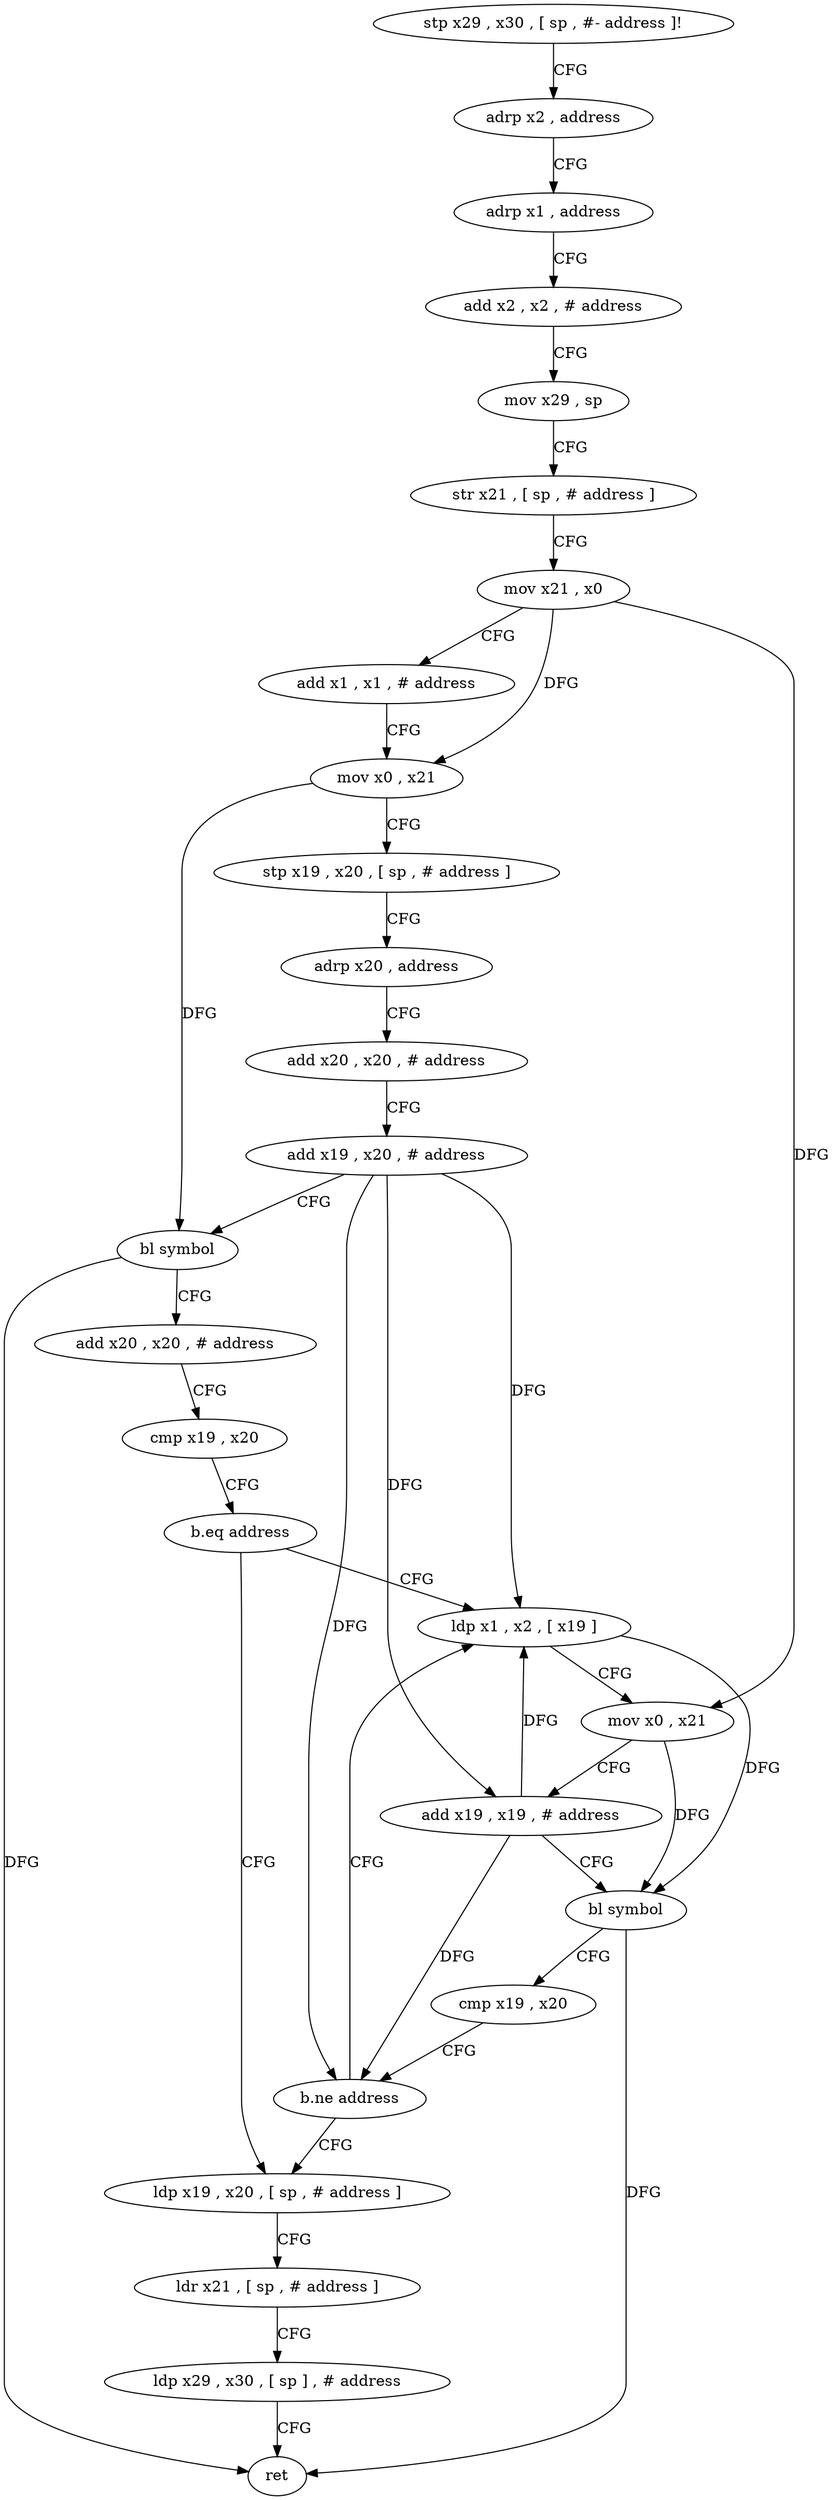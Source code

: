 digraph "func" {
"149088" [label = "stp x29 , x30 , [ sp , #- address ]!" ]
"149092" [label = "adrp x2 , address" ]
"149096" [label = "adrp x1 , address" ]
"149100" [label = "add x2 , x2 , # address" ]
"149104" [label = "mov x29 , sp" ]
"149108" [label = "str x21 , [ sp , # address ]" ]
"149112" [label = "mov x21 , x0" ]
"149116" [label = "add x1 , x1 , # address" ]
"149120" [label = "mov x0 , x21" ]
"149124" [label = "stp x19 , x20 , [ sp , # address ]" ]
"149128" [label = "adrp x20 , address" ]
"149132" [label = "add x20 , x20 , # address" ]
"149136" [label = "add x19 , x20 , # address" ]
"149140" [label = "bl symbol" ]
"149144" [label = "add x20 , x20 , # address" ]
"149148" [label = "cmp x19 , x20" ]
"149152" [label = "b.eq address" ]
"149180" [label = "ldp x19 , x20 , [ sp , # address ]" ]
"149156" [label = "ldp x1 , x2 , [ x19 ]" ]
"149184" [label = "ldr x21 , [ sp , # address ]" ]
"149188" [label = "ldp x29 , x30 , [ sp ] , # address" ]
"149192" [label = "ret" ]
"149160" [label = "mov x0 , x21" ]
"149164" [label = "add x19 , x19 , # address" ]
"149168" [label = "bl symbol" ]
"149172" [label = "cmp x19 , x20" ]
"149176" [label = "b.ne address" ]
"149088" -> "149092" [ label = "CFG" ]
"149092" -> "149096" [ label = "CFG" ]
"149096" -> "149100" [ label = "CFG" ]
"149100" -> "149104" [ label = "CFG" ]
"149104" -> "149108" [ label = "CFG" ]
"149108" -> "149112" [ label = "CFG" ]
"149112" -> "149116" [ label = "CFG" ]
"149112" -> "149120" [ label = "DFG" ]
"149112" -> "149160" [ label = "DFG" ]
"149116" -> "149120" [ label = "CFG" ]
"149120" -> "149124" [ label = "CFG" ]
"149120" -> "149140" [ label = "DFG" ]
"149124" -> "149128" [ label = "CFG" ]
"149128" -> "149132" [ label = "CFG" ]
"149132" -> "149136" [ label = "CFG" ]
"149136" -> "149140" [ label = "CFG" ]
"149136" -> "149156" [ label = "DFG" ]
"149136" -> "149164" [ label = "DFG" ]
"149136" -> "149176" [ label = "DFG" ]
"149140" -> "149144" [ label = "CFG" ]
"149140" -> "149192" [ label = "DFG" ]
"149144" -> "149148" [ label = "CFG" ]
"149148" -> "149152" [ label = "CFG" ]
"149152" -> "149180" [ label = "CFG" ]
"149152" -> "149156" [ label = "CFG" ]
"149180" -> "149184" [ label = "CFG" ]
"149156" -> "149160" [ label = "CFG" ]
"149156" -> "149168" [ label = "DFG" ]
"149184" -> "149188" [ label = "CFG" ]
"149188" -> "149192" [ label = "CFG" ]
"149160" -> "149164" [ label = "CFG" ]
"149160" -> "149168" [ label = "DFG" ]
"149164" -> "149168" [ label = "CFG" ]
"149164" -> "149156" [ label = "DFG" ]
"149164" -> "149176" [ label = "DFG" ]
"149168" -> "149172" [ label = "CFG" ]
"149168" -> "149192" [ label = "DFG" ]
"149172" -> "149176" [ label = "CFG" ]
"149176" -> "149156" [ label = "CFG" ]
"149176" -> "149180" [ label = "CFG" ]
}
